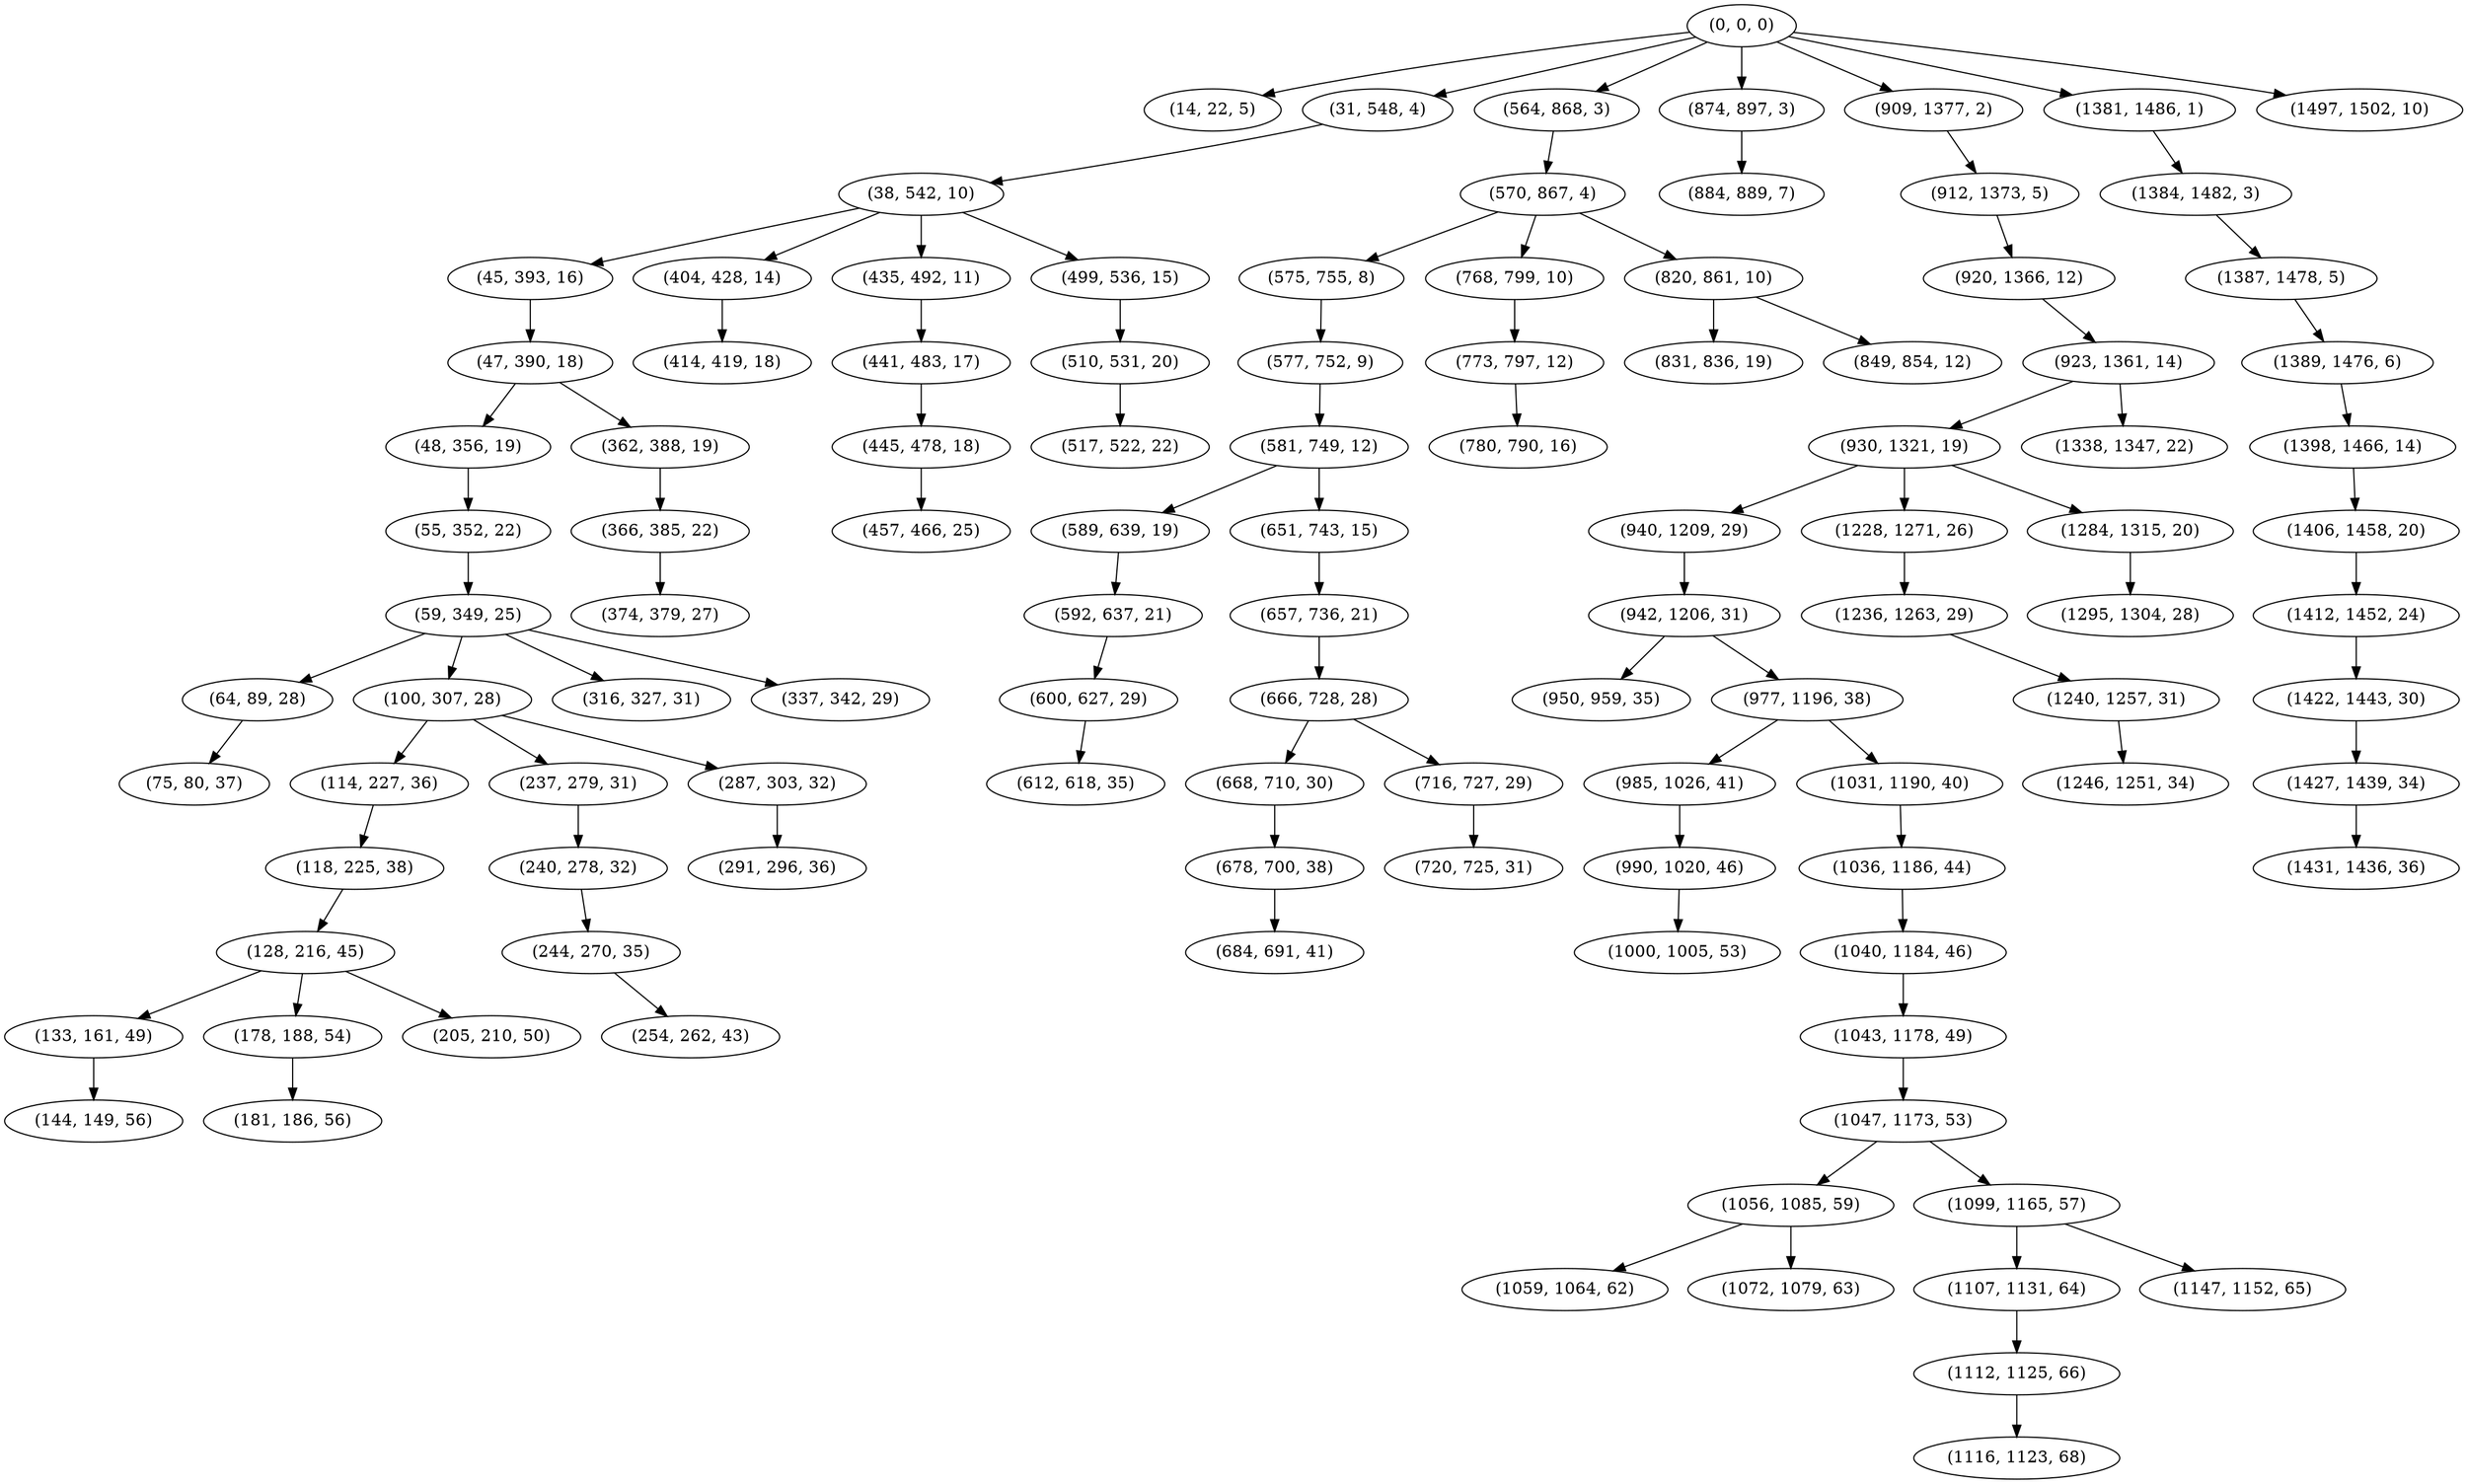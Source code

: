 digraph tree {
    "(0, 0, 0)";
    "(14, 22, 5)";
    "(31, 548, 4)";
    "(38, 542, 10)";
    "(45, 393, 16)";
    "(47, 390, 18)";
    "(48, 356, 19)";
    "(55, 352, 22)";
    "(59, 349, 25)";
    "(64, 89, 28)";
    "(75, 80, 37)";
    "(100, 307, 28)";
    "(114, 227, 36)";
    "(118, 225, 38)";
    "(128, 216, 45)";
    "(133, 161, 49)";
    "(144, 149, 56)";
    "(178, 188, 54)";
    "(181, 186, 56)";
    "(205, 210, 50)";
    "(237, 279, 31)";
    "(240, 278, 32)";
    "(244, 270, 35)";
    "(254, 262, 43)";
    "(287, 303, 32)";
    "(291, 296, 36)";
    "(316, 327, 31)";
    "(337, 342, 29)";
    "(362, 388, 19)";
    "(366, 385, 22)";
    "(374, 379, 27)";
    "(404, 428, 14)";
    "(414, 419, 18)";
    "(435, 492, 11)";
    "(441, 483, 17)";
    "(445, 478, 18)";
    "(457, 466, 25)";
    "(499, 536, 15)";
    "(510, 531, 20)";
    "(517, 522, 22)";
    "(564, 868, 3)";
    "(570, 867, 4)";
    "(575, 755, 8)";
    "(577, 752, 9)";
    "(581, 749, 12)";
    "(589, 639, 19)";
    "(592, 637, 21)";
    "(600, 627, 29)";
    "(612, 618, 35)";
    "(651, 743, 15)";
    "(657, 736, 21)";
    "(666, 728, 28)";
    "(668, 710, 30)";
    "(678, 700, 38)";
    "(684, 691, 41)";
    "(716, 727, 29)";
    "(720, 725, 31)";
    "(768, 799, 10)";
    "(773, 797, 12)";
    "(780, 790, 16)";
    "(820, 861, 10)";
    "(831, 836, 19)";
    "(849, 854, 12)";
    "(874, 897, 3)";
    "(884, 889, 7)";
    "(909, 1377, 2)";
    "(912, 1373, 5)";
    "(920, 1366, 12)";
    "(923, 1361, 14)";
    "(930, 1321, 19)";
    "(940, 1209, 29)";
    "(942, 1206, 31)";
    "(950, 959, 35)";
    "(977, 1196, 38)";
    "(985, 1026, 41)";
    "(990, 1020, 46)";
    "(1000, 1005, 53)";
    "(1031, 1190, 40)";
    "(1036, 1186, 44)";
    "(1040, 1184, 46)";
    "(1043, 1178, 49)";
    "(1047, 1173, 53)";
    "(1056, 1085, 59)";
    "(1059, 1064, 62)";
    "(1072, 1079, 63)";
    "(1099, 1165, 57)";
    "(1107, 1131, 64)";
    "(1112, 1125, 66)";
    "(1116, 1123, 68)";
    "(1147, 1152, 65)";
    "(1228, 1271, 26)";
    "(1236, 1263, 29)";
    "(1240, 1257, 31)";
    "(1246, 1251, 34)";
    "(1284, 1315, 20)";
    "(1295, 1304, 28)";
    "(1338, 1347, 22)";
    "(1381, 1486, 1)";
    "(1384, 1482, 3)";
    "(1387, 1478, 5)";
    "(1389, 1476, 6)";
    "(1398, 1466, 14)";
    "(1406, 1458, 20)";
    "(1412, 1452, 24)";
    "(1422, 1443, 30)";
    "(1427, 1439, 34)";
    "(1431, 1436, 36)";
    "(1497, 1502, 10)";
    "(0, 0, 0)" -> "(14, 22, 5)";
    "(0, 0, 0)" -> "(31, 548, 4)";
    "(0, 0, 0)" -> "(564, 868, 3)";
    "(0, 0, 0)" -> "(874, 897, 3)";
    "(0, 0, 0)" -> "(909, 1377, 2)";
    "(0, 0, 0)" -> "(1381, 1486, 1)";
    "(0, 0, 0)" -> "(1497, 1502, 10)";
    "(31, 548, 4)" -> "(38, 542, 10)";
    "(38, 542, 10)" -> "(45, 393, 16)";
    "(38, 542, 10)" -> "(404, 428, 14)";
    "(38, 542, 10)" -> "(435, 492, 11)";
    "(38, 542, 10)" -> "(499, 536, 15)";
    "(45, 393, 16)" -> "(47, 390, 18)";
    "(47, 390, 18)" -> "(48, 356, 19)";
    "(47, 390, 18)" -> "(362, 388, 19)";
    "(48, 356, 19)" -> "(55, 352, 22)";
    "(55, 352, 22)" -> "(59, 349, 25)";
    "(59, 349, 25)" -> "(64, 89, 28)";
    "(59, 349, 25)" -> "(100, 307, 28)";
    "(59, 349, 25)" -> "(316, 327, 31)";
    "(59, 349, 25)" -> "(337, 342, 29)";
    "(64, 89, 28)" -> "(75, 80, 37)";
    "(100, 307, 28)" -> "(114, 227, 36)";
    "(100, 307, 28)" -> "(237, 279, 31)";
    "(100, 307, 28)" -> "(287, 303, 32)";
    "(114, 227, 36)" -> "(118, 225, 38)";
    "(118, 225, 38)" -> "(128, 216, 45)";
    "(128, 216, 45)" -> "(133, 161, 49)";
    "(128, 216, 45)" -> "(178, 188, 54)";
    "(128, 216, 45)" -> "(205, 210, 50)";
    "(133, 161, 49)" -> "(144, 149, 56)";
    "(178, 188, 54)" -> "(181, 186, 56)";
    "(237, 279, 31)" -> "(240, 278, 32)";
    "(240, 278, 32)" -> "(244, 270, 35)";
    "(244, 270, 35)" -> "(254, 262, 43)";
    "(287, 303, 32)" -> "(291, 296, 36)";
    "(362, 388, 19)" -> "(366, 385, 22)";
    "(366, 385, 22)" -> "(374, 379, 27)";
    "(404, 428, 14)" -> "(414, 419, 18)";
    "(435, 492, 11)" -> "(441, 483, 17)";
    "(441, 483, 17)" -> "(445, 478, 18)";
    "(445, 478, 18)" -> "(457, 466, 25)";
    "(499, 536, 15)" -> "(510, 531, 20)";
    "(510, 531, 20)" -> "(517, 522, 22)";
    "(564, 868, 3)" -> "(570, 867, 4)";
    "(570, 867, 4)" -> "(575, 755, 8)";
    "(570, 867, 4)" -> "(768, 799, 10)";
    "(570, 867, 4)" -> "(820, 861, 10)";
    "(575, 755, 8)" -> "(577, 752, 9)";
    "(577, 752, 9)" -> "(581, 749, 12)";
    "(581, 749, 12)" -> "(589, 639, 19)";
    "(581, 749, 12)" -> "(651, 743, 15)";
    "(589, 639, 19)" -> "(592, 637, 21)";
    "(592, 637, 21)" -> "(600, 627, 29)";
    "(600, 627, 29)" -> "(612, 618, 35)";
    "(651, 743, 15)" -> "(657, 736, 21)";
    "(657, 736, 21)" -> "(666, 728, 28)";
    "(666, 728, 28)" -> "(668, 710, 30)";
    "(666, 728, 28)" -> "(716, 727, 29)";
    "(668, 710, 30)" -> "(678, 700, 38)";
    "(678, 700, 38)" -> "(684, 691, 41)";
    "(716, 727, 29)" -> "(720, 725, 31)";
    "(768, 799, 10)" -> "(773, 797, 12)";
    "(773, 797, 12)" -> "(780, 790, 16)";
    "(820, 861, 10)" -> "(831, 836, 19)";
    "(820, 861, 10)" -> "(849, 854, 12)";
    "(874, 897, 3)" -> "(884, 889, 7)";
    "(909, 1377, 2)" -> "(912, 1373, 5)";
    "(912, 1373, 5)" -> "(920, 1366, 12)";
    "(920, 1366, 12)" -> "(923, 1361, 14)";
    "(923, 1361, 14)" -> "(930, 1321, 19)";
    "(923, 1361, 14)" -> "(1338, 1347, 22)";
    "(930, 1321, 19)" -> "(940, 1209, 29)";
    "(930, 1321, 19)" -> "(1228, 1271, 26)";
    "(930, 1321, 19)" -> "(1284, 1315, 20)";
    "(940, 1209, 29)" -> "(942, 1206, 31)";
    "(942, 1206, 31)" -> "(950, 959, 35)";
    "(942, 1206, 31)" -> "(977, 1196, 38)";
    "(977, 1196, 38)" -> "(985, 1026, 41)";
    "(977, 1196, 38)" -> "(1031, 1190, 40)";
    "(985, 1026, 41)" -> "(990, 1020, 46)";
    "(990, 1020, 46)" -> "(1000, 1005, 53)";
    "(1031, 1190, 40)" -> "(1036, 1186, 44)";
    "(1036, 1186, 44)" -> "(1040, 1184, 46)";
    "(1040, 1184, 46)" -> "(1043, 1178, 49)";
    "(1043, 1178, 49)" -> "(1047, 1173, 53)";
    "(1047, 1173, 53)" -> "(1056, 1085, 59)";
    "(1047, 1173, 53)" -> "(1099, 1165, 57)";
    "(1056, 1085, 59)" -> "(1059, 1064, 62)";
    "(1056, 1085, 59)" -> "(1072, 1079, 63)";
    "(1099, 1165, 57)" -> "(1107, 1131, 64)";
    "(1099, 1165, 57)" -> "(1147, 1152, 65)";
    "(1107, 1131, 64)" -> "(1112, 1125, 66)";
    "(1112, 1125, 66)" -> "(1116, 1123, 68)";
    "(1228, 1271, 26)" -> "(1236, 1263, 29)";
    "(1236, 1263, 29)" -> "(1240, 1257, 31)";
    "(1240, 1257, 31)" -> "(1246, 1251, 34)";
    "(1284, 1315, 20)" -> "(1295, 1304, 28)";
    "(1381, 1486, 1)" -> "(1384, 1482, 3)";
    "(1384, 1482, 3)" -> "(1387, 1478, 5)";
    "(1387, 1478, 5)" -> "(1389, 1476, 6)";
    "(1389, 1476, 6)" -> "(1398, 1466, 14)";
    "(1398, 1466, 14)" -> "(1406, 1458, 20)";
    "(1406, 1458, 20)" -> "(1412, 1452, 24)";
    "(1412, 1452, 24)" -> "(1422, 1443, 30)";
    "(1422, 1443, 30)" -> "(1427, 1439, 34)";
    "(1427, 1439, 34)" -> "(1431, 1436, 36)";
}
